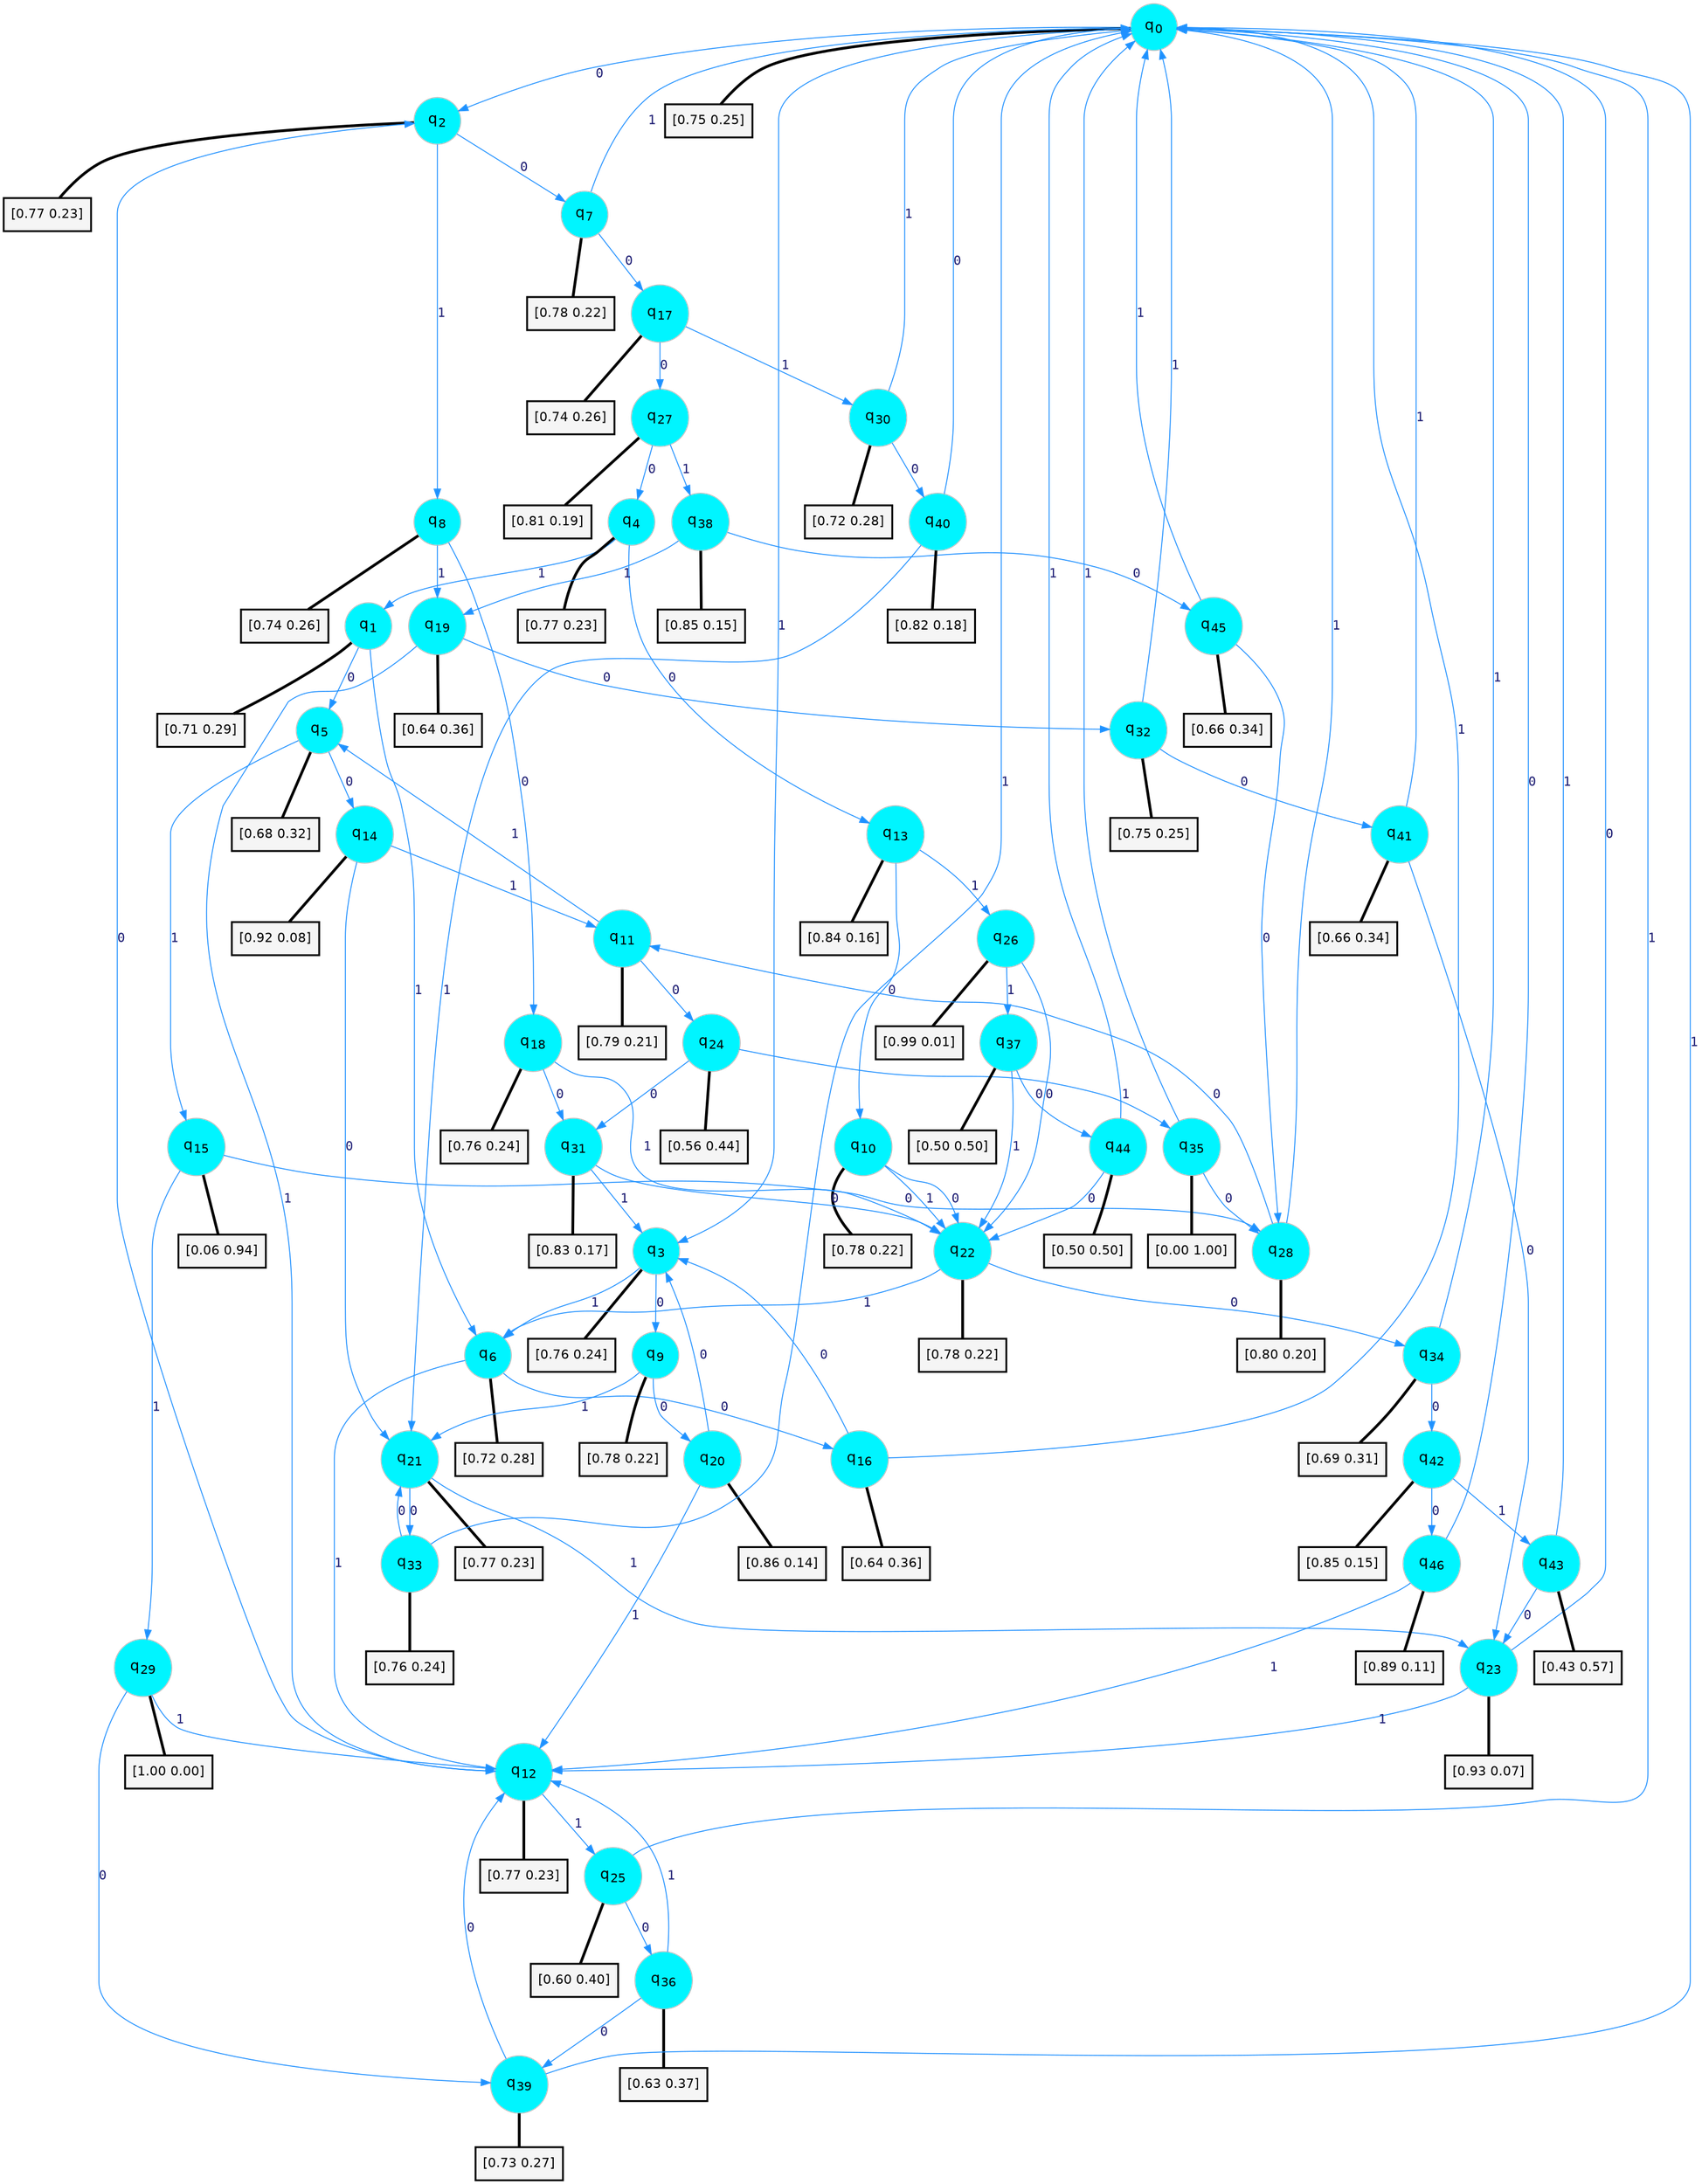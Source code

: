 digraph G {
graph [
bgcolor=transparent, dpi=300, rankdir=TD, size="40,25"];
node [
color=gray, fillcolor=turquoise1, fontcolor=black, fontname=Helvetica, fontsize=16, fontweight=bold, shape=circle, style=filled];
edge [
arrowsize=1, color=dodgerblue1, fontcolor=midnightblue, fontname=courier, fontweight=bold, penwidth=1, style=solid, weight=20];
0[label=<q<SUB>0</SUB>>];
1[label=<q<SUB>1</SUB>>];
2[label=<q<SUB>2</SUB>>];
3[label=<q<SUB>3</SUB>>];
4[label=<q<SUB>4</SUB>>];
5[label=<q<SUB>5</SUB>>];
6[label=<q<SUB>6</SUB>>];
7[label=<q<SUB>7</SUB>>];
8[label=<q<SUB>8</SUB>>];
9[label=<q<SUB>9</SUB>>];
10[label=<q<SUB>10</SUB>>];
11[label=<q<SUB>11</SUB>>];
12[label=<q<SUB>12</SUB>>];
13[label=<q<SUB>13</SUB>>];
14[label=<q<SUB>14</SUB>>];
15[label=<q<SUB>15</SUB>>];
16[label=<q<SUB>16</SUB>>];
17[label=<q<SUB>17</SUB>>];
18[label=<q<SUB>18</SUB>>];
19[label=<q<SUB>19</SUB>>];
20[label=<q<SUB>20</SUB>>];
21[label=<q<SUB>21</SUB>>];
22[label=<q<SUB>22</SUB>>];
23[label=<q<SUB>23</SUB>>];
24[label=<q<SUB>24</SUB>>];
25[label=<q<SUB>25</SUB>>];
26[label=<q<SUB>26</SUB>>];
27[label=<q<SUB>27</SUB>>];
28[label=<q<SUB>28</SUB>>];
29[label=<q<SUB>29</SUB>>];
30[label=<q<SUB>30</SUB>>];
31[label=<q<SUB>31</SUB>>];
32[label=<q<SUB>32</SUB>>];
33[label=<q<SUB>33</SUB>>];
34[label=<q<SUB>34</SUB>>];
35[label=<q<SUB>35</SUB>>];
36[label=<q<SUB>36</SUB>>];
37[label=<q<SUB>37</SUB>>];
38[label=<q<SUB>38</SUB>>];
39[label=<q<SUB>39</SUB>>];
40[label=<q<SUB>40</SUB>>];
41[label=<q<SUB>41</SUB>>];
42[label=<q<SUB>42</SUB>>];
43[label=<q<SUB>43</SUB>>];
44[label=<q<SUB>44</SUB>>];
45[label=<q<SUB>45</SUB>>];
46[label=<q<SUB>46</SUB>>];
47[label="[0.75 0.25]", shape=box,fontcolor=black, fontname=Helvetica, fontsize=14, penwidth=2, fillcolor=whitesmoke,color=black];
48[label="[0.71 0.29]", shape=box,fontcolor=black, fontname=Helvetica, fontsize=14, penwidth=2, fillcolor=whitesmoke,color=black];
49[label="[0.77 0.23]", shape=box,fontcolor=black, fontname=Helvetica, fontsize=14, penwidth=2, fillcolor=whitesmoke,color=black];
50[label="[0.76 0.24]", shape=box,fontcolor=black, fontname=Helvetica, fontsize=14, penwidth=2, fillcolor=whitesmoke,color=black];
51[label="[0.77 0.23]", shape=box,fontcolor=black, fontname=Helvetica, fontsize=14, penwidth=2, fillcolor=whitesmoke,color=black];
52[label="[0.68 0.32]", shape=box,fontcolor=black, fontname=Helvetica, fontsize=14, penwidth=2, fillcolor=whitesmoke,color=black];
53[label="[0.72 0.28]", shape=box,fontcolor=black, fontname=Helvetica, fontsize=14, penwidth=2, fillcolor=whitesmoke,color=black];
54[label="[0.78 0.22]", shape=box,fontcolor=black, fontname=Helvetica, fontsize=14, penwidth=2, fillcolor=whitesmoke,color=black];
55[label="[0.74 0.26]", shape=box,fontcolor=black, fontname=Helvetica, fontsize=14, penwidth=2, fillcolor=whitesmoke,color=black];
56[label="[0.78 0.22]", shape=box,fontcolor=black, fontname=Helvetica, fontsize=14, penwidth=2, fillcolor=whitesmoke,color=black];
57[label="[0.78 0.22]", shape=box,fontcolor=black, fontname=Helvetica, fontsize=14, penwidth=2, fillcolor=whitesmoke,color=black];
58[label="[0.79 0.21]", shape=box,fontcolor=black, fontname=Helvetica, fontsize=14, penwidth=2, fillcolor=whitesmoke,color=black];
59[label="[0.77 0.23]", shape=box,fontcolor=black, fontname=Helvetica, fontsize=14, penwidth=2, fillcolor=whitesmoke,color=black];
60[label="[0.84 0.16]", shape=box,fontcolor=black, fontname=Helvetica, fontsize=14, penwidth=2, fillcolor=whitesmoke,color=black];
61[label="[0.92 0.08]", shape=box,fontcolor=black, fontname=Helvetica, fontsize=14, penwidth=2, fillcolor=whitesmoke,color=black];
62[label="[0.06 0.94]", shape=box,fontcolor=black, fontname=Helvetica, fontsize=14, penwidth=2, fillcolor=whitesmoke,color=black];
63[label="[0.64 0.36]", shape=box,fontcolor=black, fontname=Helvetica, fontsize=14, penwidth=2, fillcolor=whitesmoke,color=black];
64[label="[0.74 0.26]", shape=box,fontcolor=black, fontname=Helvetica, fontsize=14, penwidth=2, fillcolor=whitesmoke,color=black];
65[label="[0.76 0.24]", shape=box,fontcolor=black, fontname=Helvetica, fontsize=14, penwidth=2, fillcolor=whitesmoke,color=black];
66[label="[0.64 0.36]", shape=box,fontcolor=black, fontname=Helvetica, fontsize=14, penwidth=2, fillcolor=whitesmoke,color=black];
67[label="[0.86 0.14]", shape=box,fontcolor=black, fontname=Helvetica, fontsize=14, penwidth=2, fillcolor=whitesmoke,color=black];
68[label="[0.77 0.23]", shape=box,fontcolor=black, fontname=Helvetica, fontsize=14, penwidth=2, fillcolor=whitesmoke,color=black];
69[label="[0.78 0.22]", shape=box,fontcolor=black, fontname=Helvetica, fontsize=14, penwidth=2, fillcolor=whitesmoke,color=black];
70[label="[0.93 0.07]", shape=box,fontcolor=black, fontname=Helvetica, fontsize=14, penwidth=2, fillcolor=whitesmoke,color=black];
71[label="[0.56 0.44]", shape=box,fontcolor=black, fontname=Helvetica, fontsize=14, penwidth=2, fillcolor=whitesmoke,color=black];
72[label="[0.60 0.40]", shape=box,fontcolor=black, fontname=Helvetica, fontsize=14, penwidth=2, fillcolor=whitesmoke,color=black];
73[label="[0.99 0.01]", shape=box,fontcolor=black, fontname=Helvetica, fontsize=14, penwidth=2, fillcolor=whitesmoke,color=black];
74[label="[0.81 0.19]", shape=box,fontcolor=black, fontname=Helvetica, fontsize=14, penwidth=2, fillcolor=whitesmoke,color=black];
75[label="[0.80 0.20]", shape=box,fontcolor=black, fontname=Helvetica, fontsize=14, penwidth=2, fillcolor=whitesmoke,color=black];
76[label="[1.00 0.00]", shape=box,fontcolor=black, fontname=Helvetica, fontsize=14, penwidth=2, fillcolor=whitesmoke,color=black];
77[label="[0.72 0.28]", shape=box,fontcolor=black, fontname=Helvetica, fontsize=14, penwidth=2, fillcolor=whitesmoke,color=black];
78[label="[0.83 0.17]", shape=box,fontcolor=black, fontname=Helvetica, fontsize=14, penwidth=2, fillcolor=whitesmoke,color=black];
79[label="[0.75 0.25]", shape=box,fontcolor=black, fontname=Helvetica, fontsize=14, penwidth=2, fillcolor=whitesmoke,color=black];
80[label="[0.76 0.24]", shape=box,fontcolor=black, fontname=Helvetica, fontsize=14, penwidth=2, fillcolor=whitesmoke,color=black];
81[label="[0.69 0.31]", shape=box,fontcolor=black, fontname=Helvetica, fontsize=14, penwidth=2, fillcolor=whitesmoke,color=black];
82[label="[0.00 1.00]", shape=box,fontcolor=black, fontname=Helvetica, fontsize=14, penwidth=2, fillcolor=whitesmoke,color=black];
83[label="[0.63 0.37]", shape=box,fontcolor=black, fontname=Helvetica, fontsize=14, penwidth=2, fillcolor=whitesmoke,color=black];
84[label="[0.50 0.50]", shape=box,fontcolor=black, fontname=Helvetica, fontsize=14, penwidth=2, fillcolor=whitesmoke,color=black];
85[label="[0.85 0.15]", shape=box,fontcolor=black, fontname=Helvetica, fontsize=14, penwidth=2, fillcolor=whitesmoke,color=black];
86[label="[0.73 0.27]", shape=box,fontcolor=black, fontname=Helvetica, fontsize=14, penwidth=2, fillcolor=whitesmoke,color=black];
87[label="[0.82 0.18]", shape=box,fontcolor=black, fontname=Helvetica, fontsize=14, penwidth=2, fillcolor=whitesmoke,color=black];
88[label="[0.66 0.34]", shape=box,fontcolor=black, fontname=Helvetica, fontsize=14, penwidth=2, fillcolor=whitesmoke,color=black];
89[label="[0.85 0.15]", shape=box,fontcolor=black, fontname=Helvetica, fontsize=14, penwidth=2, fillcolor=whitesmoke,color=black];
90[label="[0.43 0.57]", shape=box,fontcolor=black, fontname=Helvetica, fontsize=14, penwidth=2, fillcolor=whitesmoke,color=black];
91[label="[0.50 0.50]", shape=box,fontcolor=black, fontname=Helvetica, fontsize=14, penwidth=2, fillcolor=whitesmoke,color=black];
92[label="[0.66 0.34]", shape=box,fontcolor=black, fontname=Helvetica, fontsize=14, penwidth=2, fillcolor=whitesmoke,color=black];
93[label="[0.89 0.11]", shape=box,fontcolor=black, fontname=Helvetica, fontsize=14, penwidth=2, fillcolor=whitesmoke,color=black];
0->2 [label=0];
0->3 [label=1];
0->47 [arrowhead=none, penwidth=3,color=black];
1->5 [label=0];
1->6 [label=1];
1->48 [arrowhead=none, penwidth=3,color=black];
2->7 [label=0];
2->8 [label=1];
2->49 [arrowhead=none, penwidth=3,color=black];
3->9 [label=0];
3->6 [label=1];
3->50 [arrowhead=none, penwidth=3,color=black];
4->13 [label=0];
4->1 [label=1];
4->51 [arrowhead=none, penwidth=3,color=black];
5->14 [label=0];
5->15 [label=1];
5->52 [arrowhead=none, penwidth=3,color=black];
6->16 [label=0];
6->12 [label=1];
6->53 [arrowhead=none, penwidth=3,color=black];
7->17 [label=0];
7->0 [label=1];
7->54 [arrowhead=none, penwidth=3,color=black];
8->18 [label=0];
8->19 [label=1];
8->55 [arrowhead=none, penwidth=3,color=black];
9->20 [label=0];
9->21 [label=1];
9->56 [arrowhead=none, penwidth=3,color=black];
10->22 [label=0];
10->22 [label=1];
10->57 [arrowhead=none, penwidth=3,color=black];
11->24 [label=0];
11->5 [label=1];
11->58 [arrowhead=none, penwidth=3,color=black];
12->2 [label=0];
12->25 [label=1];
12->59 [arrowhead=none, penwidth=3,color=black];
13->10 [label=0];
13->26 [label=1];
13->60 [arrowhead=none, penwidth=3,color=black];
14->21 [label=0];
14->11 [label=1];
14->61 [arrowhead=none, penwidth=3,color=black];
15->28 [label=0];
15->29 [label=1];
15->62 [arrowhead=none, penwidth=3,color=black];
16->3 [label=0];
16->0 [label=1];
16->63 [arrowhead=none, penwidth=3,color=black];
17->27 [label=0];
17->30 [label=1];
17->64 [arrowhead=none, penwidth=3,color=black];
18->31 [label=0];
18->22 [label=1];
18->65 [arrowhead=none, penwidth=3,color=black];
19->32 [label=0];
19->12 [label=1];
19->66 [arrowhead=none, penwidth=3,color=black];
20->3 [label=0];
20->12 [label=1];
20->67 [arrowhead=none, penwidth=3,color=black];
21->33 [label=0];
21->23 [label=1];
21->68 [arrowhead=none, penwidth=3,color=black];
22->34 [label=0];
22->6 [label=1];
22->69 [arrowhead=none, penwidth=3,color=black];
23->0 [label=0];
23->12 [label=1];
23->70 [arrowhead=none, penwidth=3,color=black];
24->31 [label=0];
24->35 [label=1];
24->71 [arrowhead=none, penwidth=3,color=black];
25->36 [label=0];
25->0 [label=1];
25->72 [arrowhead=none, penwidth=3,color=black];
26->22 [label=0];
26->37 [label=1];
26->73 [arrowhead=none, penwidth=3,color=black];
27->4 [label=0];
27->38 [label=1];
27->74 [arrowhead=none, penwidth=3,color=black];
28->11 [label=0];
28->0 [label=1];
28->75 [arrowhead=none, penwidth=3,color=black];
29->39 [label=0];
29->12 [label=1];
29->76 [arrowhead=none, penwidth=3,color=black];
30->40 [label=0];
30->0 [label=1];
30->77 [arrowhead=none, penwidth=3,color=black];
31->22 [label=0];
31->3 [label=1];
31->78 [arrowhead=none, penwidth=3,color=black];
32->41 [label=0];
32->0 [label=1];
32->79 [arrowhead=none, penwidth=3,color=black];
33->21 [label=0];
33->0 [label=1];
33->80 [arrowhead=none, penwidth=3,color=black];
34->42 [label=0];
34->0 [label=1];
34->81 [arrowhead=none, penwidth=3,color=black];
35->28 [label=0];
35->0 [label=1];
35->82 [arrowhead=none, penwidth=3,color=black];
36->39 [label=0];
36->12 [label=1];
36->83 [arrowhead=none, penwidth=3,color=black];
37->44 [label=0];
37->22 [label=1];
37->84 [arrowhead=none, penwidth=3,color=black];
38->45 [label=0];
38->19 [label=1];
38->85 [arrowhead=none, penwidth=3,color=black];
39->12 [label=0];
39->0 [label=1];
39->86 [arrowhead=none, penwidth=3,color=black];
40->0 [label=0];
40->21 [label=1];
40->87 [arrowhead=none, penwidth=3,color=black];
41->23 [label=0];
41->0 [label=1];
41->88 [arrowhead=none, penwidth=3,color=black];
42->46 [label=0];
42->43 [label=1];
42->89 [arrowhead=none, penwidth=3,color=black];
43->23 [label=0];
43->0 [label=1];
43->90 [arrowhead=none, penwidth=3,color=black];
44->22 [label=0];
44->0 [label=1];
44->91 [arrowhead=none, penwidth=3,color=black];
45->28 [label=0];
45->0 [label=1];
45->92 [arrowhead=none, penwidth=3,color=black];
46->0 [label=0];
46->12 [label=1];
46->93 [arrowhead=none, penwidth=3,color=black];
}

